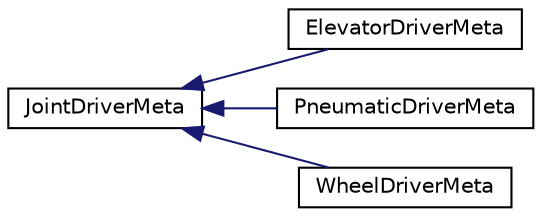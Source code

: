 digraph "Graphical Class Hierarchy"
{
  edge [fontname="Helvetica",fontsize="10",labelfontname="Helvetica",labelfontsize="10"];
  node [fontname="Helvetica",fontsize="10",shape=record];
  rankdir="LR";
  Node0 [label="JointDriverMeta",height=0.2,width=0.4,color="black", fillcolor="white", style="filled",URL="$class_joint_driver_meta.html",tooltip="Base class all joint metadata should inherit from. "];
  Node0 -> Node1 [dir="back",color="midnightblue",fontsize="10",style="solid",fontname="Helvetica"];
  Node1 [label="ElevatorDriverMeta",height=0.2,width=0.4,color="black", fillcolor="white", style="filled",URL="$class_elevator_driver_meta.html"];
  Node0 -> Node2 [dir="back",color="midnightblue",fontsize="10",style="solid",fontname="Helvetica"];
  Node2 [label="PneumaticDriverMeta",height=0.2,width=0.4,color="black", fillcolor="white", style="filled",URL="$class_pneumatic_driver_meta.html",tooltip="Stores the variables concerning a pneumatic cylinder. "];
  Node0 -> Node3 [dir="back",color="midnightblue",fontsize="10",style="solid",fontname="Helvetica"];
  Node3 [label="WheelDriverMeta",height=0.2,width=0.4,color="black", fillcolor="white", style="filled",URL="$class_wheel_driver_meta.html",tooltip="Stores the variables concerning a wheel, such as its position (which may be removed later) and radius..."];
}

